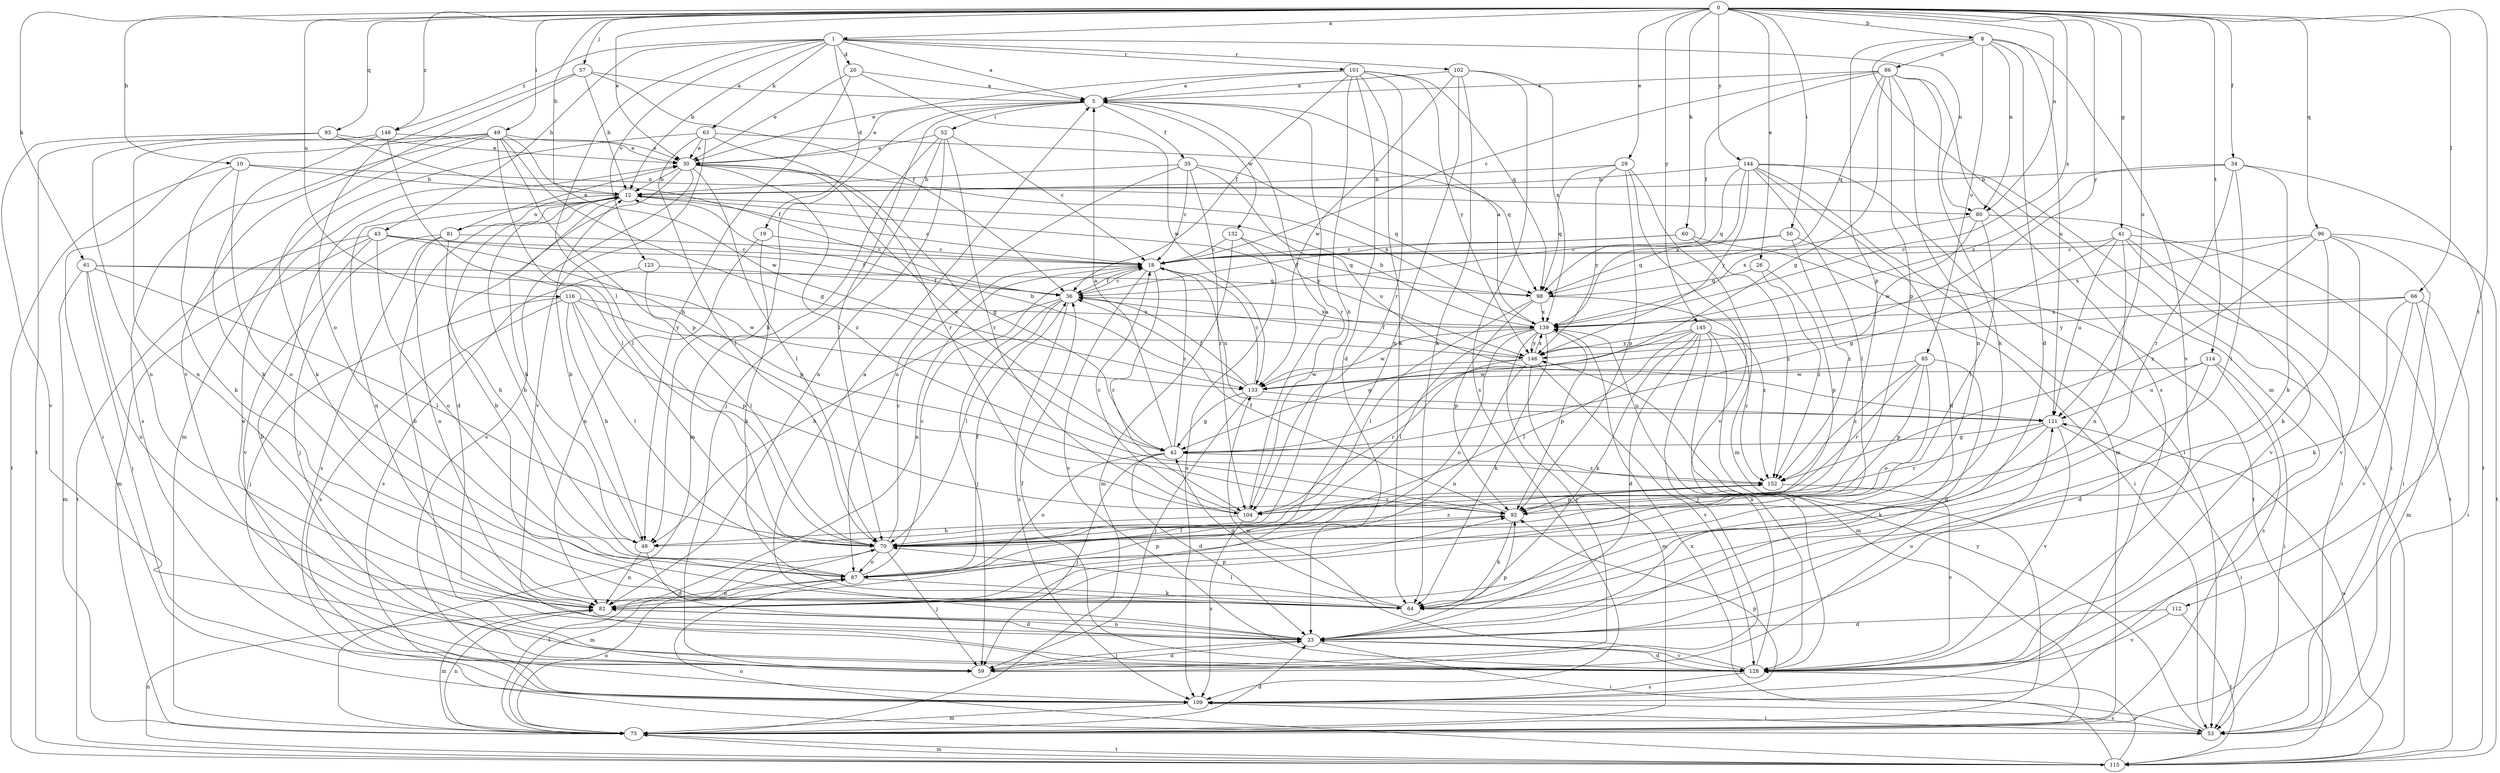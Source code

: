 strict digraph  {
0;
1;
5;
8;
10;
12;
18;
19;
20;
23;
26;
29;
30;
34;
35;
36;
41;
42;
43;
48;
49;
50;
52;
53;
57;
59;
60;
61;
63;
64;
66;
70;
75;
80;
81;
82;
85;
86;
87;
92;
93;
96;
98;
101;
102;
104;
109;
112;
114;
115;
116;
121;
123;
128;
132;
133;
139;
144;
145;
146;
148;
152;
0 -> 1  [label=a];
0 -> 8  [label=b];
0 -> 10  [label=b];
0 -> 12  [label=b];
0 -> 26  [label=e];
0 -> 29  [label=e];
0 -> 30  [label=e];
0 -> 34  [label=f];
0 -> 41  [label=g];
0 -> 49  [label=i];
0 -> 50  [label=i];
0 -> 57  [label=j];
0 -> 60  [label=k];
0 -> 61  [label=k];
0 -> 66  [label=l];
0 -> 80  [label=n];
0 -> 93  [label=q];
0 -> 96  [label=q];
0 -> 112  [label=t];
0 -> 114  [label=t];
0 -> 116  [label=u];
0 -> 121  [label=u];
0 -> 139  [label=x];
0 -> 144  [label=y];
0 -> 145  [label=y];
0 -> 146  [label=y];
0 -> 148  [label=z];
1 -> 5  [label=a];
1 -> 12  [label=b];
1 -> 19  [label=d];
1 -> 20  [label=d];
1 -> 43  [label=h];
1 -> 63  [label=k];
1 -> 70  [label=l];
1 -> 80  [label=n];
1 -> 101  [label=r];
1 -> 102  [label=r];
1 -> 123  [label=v];
1 -> 148  [label=z];
5 -> 30  [label=e];
5 -> 35  [label=f];
5 -> 48  [label=h];
5 -> 52  [label=i];
5 -> 70  [label=l];
5 -> 104  [label=r];
5 -> 132  [label=w];
8 -> 23  [label=d];
8 -> 75  [label=m];
8 -> 80  [label=n];
8 -> 85  [label=o];
8 -> 86  [label=o];
8 -> 92  [label=p];
8 -> 121  [label=u];
8 -> 128  [label=v];
10 -> 12  [label=b];
10 -> 64  [label=k];
10 -> 80  [label=n];
10 -> 87  [label=o];
10 -> 115  [label=t];
12 -> 18  [label=c];
12 -> 48  [label=h];
12 -> 81  [label=n];
12 -> 82  [label=n];
12 -> 146  [label=y];
18 -> 36  [label=f];
18 -> 82  [label=n];
18 -> 104  [label=r];
18 -> 121  [label=u];
18 -> 128  [label=v];
19 -> 18  [label=c];
19 -> 64  [label=k];
19 -> 82  [label=n];
20 -> 5  [label=a];
20 -> 30  [label=e];
20 -> 48  [label=h];
20 -> 133  [label=w];
23 -> 5  [label=a];
23 -> 12  [label=b];
23 -> 53  [label=i];
23 -> 59  [label=j];
23 -> 82  [label=n];
23 -> 92  [label=p];
23 -> 128  [label=v];
26 -> 92  [label=p];
26 -> 98  [label=q];
26 -> 152  [label=z];
29 -> 12  [label=b];
29 -> 75  [label=m];
29 -> 92  [label=p];
29 -> 98  [label=q];
29 -> 128  [label=v];
29 -> 146  [label=y];
30 -> 12  [label=b];
30 -> 23  [label=d];
30 -> 42  [label=g];
30 -> 70  [label=l];
30 -> 109  [label=s];
30 -> 139  [label=x];
30 -> 152  [label=z];
34 -> 12  [label=b];
34 -> 64  [label=k];
34 -> 70  [label=l];
34 -> 104  [label=r];
34 -> 115  [label=t];
34 -> 139  [label=x];
35 -> 12  [label=b];
35 -> 18  [label=c];
35 -> 87  [label=o];
35 -> 98  [label=q];
35 -> 104  [label=r];
35 -> 121  [label=u];
36 -> 18  [label=c];
36 -> 48  [label=h];
36 -> 59  [label=j];
36 -> 70  [label=l];
36 -> 109  [label=s];
36 -> 139  [label=x];
41 -> 18  [label=c];
41 -> 42  [label=g];
41 -> 53  [label=i];
41 -> 82  [label=n];
41 -> 115  [label=t];
41 -> 121  [label=u];
41 -> 128  [label=v];
42 -> 5  [label=a];
42 -> 18  [label=c];
42 -> 23  [label=d];
42 -> 30  [label=e];
42 -> 59  [label=j];
42 -> 87  [label=o];
42 -> 152  [label=z];
43 -> 18  [label=c];
43 -> 36  [label=f];
43 -> 75  [label=m];
43 -> 87  [label=o];
43 -> 92  [label=p];
43 -> 115  [label=t];
43 -> 128  [label=v];
48 -> 12  [label=b];
48 -> 23  [label=d];
48 -> 82  [label=n];
49 -> 30  [label=e];
49 -> 42  [label=g];
49 -> 53  [label=i];
49 -> 64  [label=k];
49 -> 70  [label=l];
49 -> 82  [label=n];
49 -> 92  [label=p];
49 -> 109  [label=s];
49 -> 133  [label=w];
50 -> 18  [label=c];
50 -> 98  [label=q];
50 -> 115  [label=t];
50 -> 152  [label=z];
52 -> 18  [label=c];
52 -> 30  [label=e];
52 -> 59  [label=j];
52 -> 75  [label=m];
52 -> 82  [label=n];
52 -> 104  [label=r];
53 -> 109  [label=s];
53 -> 146  [label=y];
57 -> 5  [label=a];
57 -> 12  [label=b];
57 -> 36  [label=f];
57 -> 87  [label=o];
57 -> 128  [label=v];
59 -> 12  [label=b];
59 -> 23  [label=d];
59 -> 30  [label=e];
59 -> 121  [label=u];
60 -> 18  [label=c];
60 -> 36  [label=f];
60 -> 53  [label=i];
60 -> 152  [label=z];
61 -> 59  [label=j];
61 -> 70  [label=l];
61 -> 75  [label=m];
61 -> 82  [label=n];
61 -> 98  [label=q];
61 -> 133  [label=w];
63 -> 30  [label=e];
63 -> 70  [label=l];
63 -> 75  [label=m];
63 -> 98  [label=q];
63 -> 104  [label=r];
63 -> 128  [label=v];
64 -> 12  [label=b];
64 -> 42  [label=g];
64 -> 70  [label=l];
66 -> 53  [label=i];
66 -> 64  [label=k];
66 -> 75  [label=m];
66 -> 128  [label=v];
66 -> 139  [label=x];
66 -> 146  [label=y];
70 -> 18  [label=c];
70 -> 59  [label=j];
70 -> 75  [label=m];
70 -> 87  [label=o];
70 -> 152  [label=z];
75 -> 23  [label=d];
75 -> 70  [label=l];
75 -> 82  [label=n];
75 -> 87  [label=o];
75 -> 115  [label=t];
80 -> 53  [label=i];
80 -> 70  [label=l];
80 -> 133  [label=w];
80 -> 139  [label=x];
81 -> 18  [label=c];
81 -> 30  [label=e];
81 -> 48  [label=h];
81 -> 59  [label=j];
81 -> 82  [label=n];
81 -> 109  [label=s];
82 -> 23  [label=d];
82 -> 75  [label=m];
82 -> 92  [label=p];
85 -> 23  [label=d];
85 -> 87  [label=o];
85 -> 92  [label=p];
85 -> 104  [label=r];
85 -> 133  [label=w];
85 -> 152  [label=z];
86 -> 5  [label=a];
86 -> 18  [label=c];
86 -> 36  [label=f];
86 -> 42  [label=g];
86 -> 64  [label=k];
86 -> 82  [label=n];
86 -> 92  [label=p];
86 -> 98  [label=q];
86 -> 109  [label=s];
87 -> 12  [label=b];
87 -> 18  [label=c];
87 -> 36  [label=f];
87 -> 64  [label=k];
87 -> 82  [label=n];
87 -> 92  [label=p];
92 -> 36  [label=f];
92 -> 64  [label=k];
92 -> 70  [label=l];
93 -> 30  [label=e];
93 -> 36  [label=f];
93 -> 82  [label=n];
93 -> 128  [label=v];
96 -> 18  [label=c];
96 -> 53  [label=i];
96 -> 64  [label=k];
96 -> 115  [label=t];
96 -> 128  [label=v];
96 -> 139  [label=x];
96 -> 152  [label=z];
98 -> 70  [label=l];
98 -> 92  [label=p];
98 -> 139  [label=x];
98 -> 152  [label=z];
101 -> 5  [label=a];
101 -> 23  [label=d];
101 -> 30  [label=e];
101 -> 36  [label=f];
101 -> 48  [label=h];
101 -> 64  [label=k];
101 -> 98  [label=q];
101 -> 104  [label=r];
101 -> 146  [label=y];
102 -> 5  [label=a];
102 -> 64  [label=k];
102 -> 82  [label=n];
102 -> 109  [label=s];
102 -> 133  [label=w];
102 -> 139  [label=x];
104 -> 5  [label=a];
104 -> 18  [label=c];
104 -> 48  [label=h];
104 -> 109  [label=s];
109 -> 53  [label=i];
109 -> 75  [label=m];
109 -> 92  [label=p];
112 -> 23  [label=d];
112 -> 115  [label=t];
112 -> 128  [label=v];
114 -> 23  [label=d];
114 -> 53  [label=i];
114 -> 109  [label=s];
114 -> 121  [label=u];
114 -> 133  [label=w];
115 -> 75  [label=m];
115 -> 82  [label=n];
115 -> 87  [label=o];
115 -> 121  [label=u];
115 -> 128  [label=v];
115 -> 139  [label=x];
116 -> 48  [label=h];
116 -> 59  [label=j];
116 -> 70  [label=l];
116 -> 92  [label=p];
116 -> 109  [label=s];
116 -> 139  [label=x];
116 -> 146  [label=y];
121 -> 42  [label=g];
121 -> 53  [label=i];
121 -> 64  [label=k];
121 -> 104  [label=r];
121 -> 128  [label=v];
123 -> 36  [label=f];
123 -> 70  [label=l];
123 -> 109  [label=s];
128 -> 23  [label=d];
128 -> 36  [label=f];
128 -> 109  [label=s];
128 -> 133  [label=w];
128 -> 139  [label=x];
132 -> 18  [label=c];
132 -> 75  [label=m];
132 -> 98  [label=q];
132 -> 109  [label=s];
133 -> 12  [label=b];
133 -> 18  [label=c];
133 -> 36  [label=f];
133 -> 42  [label=g];
133 -> 59  [label=j];
133 -> 121  [label=u];
139 -> 5  [label=a];
139 -> 12  [label=b];
139 -> 59  [label=j];
139 -> 64  [label=k];
139 -> 70  [label=l];
139 -> 87  [label=o];
139 -> 92  [label=p];
139 -> 133  [label=w];
139 -> 146  [label=y];
144 -> 12  [label=b];
144 -> 23  [label=d];
144 -> 53  [label=i];
144 -> 70  [label=l];
144 -> 75  [label=m];
144 -> 98  [label=q];
144 -> 115  [label=t];
144 -> 139  [label=x];
144 -> 146  [label=y];
145 -> 23  [label=d];
145 -> 42  [label=g];
145 -> 59  [label=j];
145 -> 64  [label=k];
145 -> 70  [label=l];
145 -> 75  [label=m];
145 -> 128  [label=v];
145 -> 146  [label=y];
145 -> 152  [label=z];
146 -> 36  [label=f];
146 -> 75  [label=m];
146 -> 82  [label=n];
146 -> 104  [label=r];
146 -> 128  [label=v];
146 -> 133  [label=w];
146 -> 139  [label=x];
148 -> 30  [label=e];
148 -> 64  [label=k];
148 -> 70  [label=l];
148 -> 115  [label=t];
152 -> 92  [label=p];
152 -> 104  [label=r];
152 -> 128  [label=v];
}
